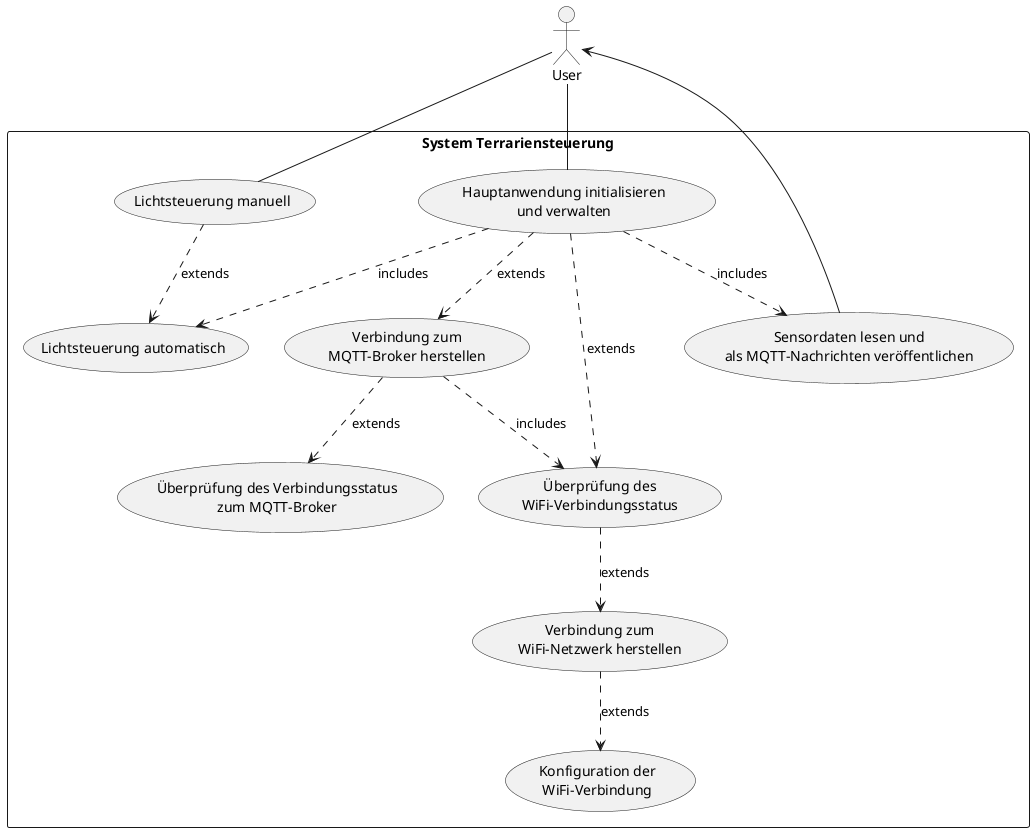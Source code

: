 @startuml

actor User

rectangle "System Terrariensteuerung" {
    usecase UC1 as "Konfiguration der\nWiFi-Verbindung"
    usecase UC2 as "Überprüfung des\nWiFi-Verbindungsstatus"
    usecase UC3 as "Verbindung zum\nWiFi-Netzwerk herstellen"
    usecase UC5 as "Verbindung zum\nMQTT-Broker herstellen"
    usecase UC6 as "Überprüfung des Verbindungsstatus\nzum MQTT-Broker"
    usecase UC7 as "Sensordaten lesen und\nals MQTT-Nachrichten veröffentlichen"
    usecase UC8 as "Hauptanwendung initialisieren\nund verwalten"
    usecase UC9 as "Lichtsteuerung automatisch"
    usecase UC10 as "Lichtsteuerung manuell"
}

User -- UC8
User -- UC10
User <-- UC7

UC8 ..> UC2 : extends
UC2 ..> UC3 : extends
UC3 ..> UC1 : extends

UC8 ..> UC5 : extends
UC5 ..> UC2 : includes
UC8 ..> UC7 : includes

UC10 ..> UC9 : extends

UC5 ..> UC6 : extends

UC8 ..> UC9 : includes
@enduml
